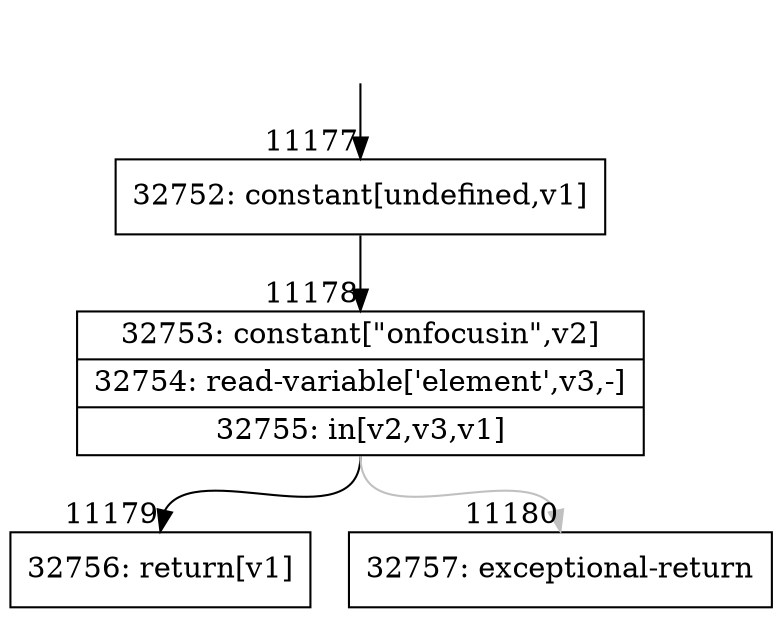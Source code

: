 digraph {
rankdir="TD"
BB_entry826[shape=none,label=""];
BB_entry826 -> BB11177 [tailport=s, headport=n, headlabel="    11177"]
BB11177 [shape=record label="{32752: constant[undefined,v1]}" ] 
BB11177 -> BB11178 [tailport=s, headport=n, headlabel="      11178"]
BB11178 [shape=record label="{32753: constant[\"onfocusin\",v2]|32754: read-variable['element',v3,-]|32755: in[v2,v3,v1]}" ] 
BB11178 -> BB11179 [tailport=s, headport=n, headlabel="      11179"]
BB11178 -> BB11180 [tailport=s, headport=n, color=gray, headlabel="      11180"]
BB11179 [shape=record label="{32756: return[v1]}" ] 
BB11180 [shape=record label="{32757: exceptional-return}" ] 
//#$~ 15642
}
